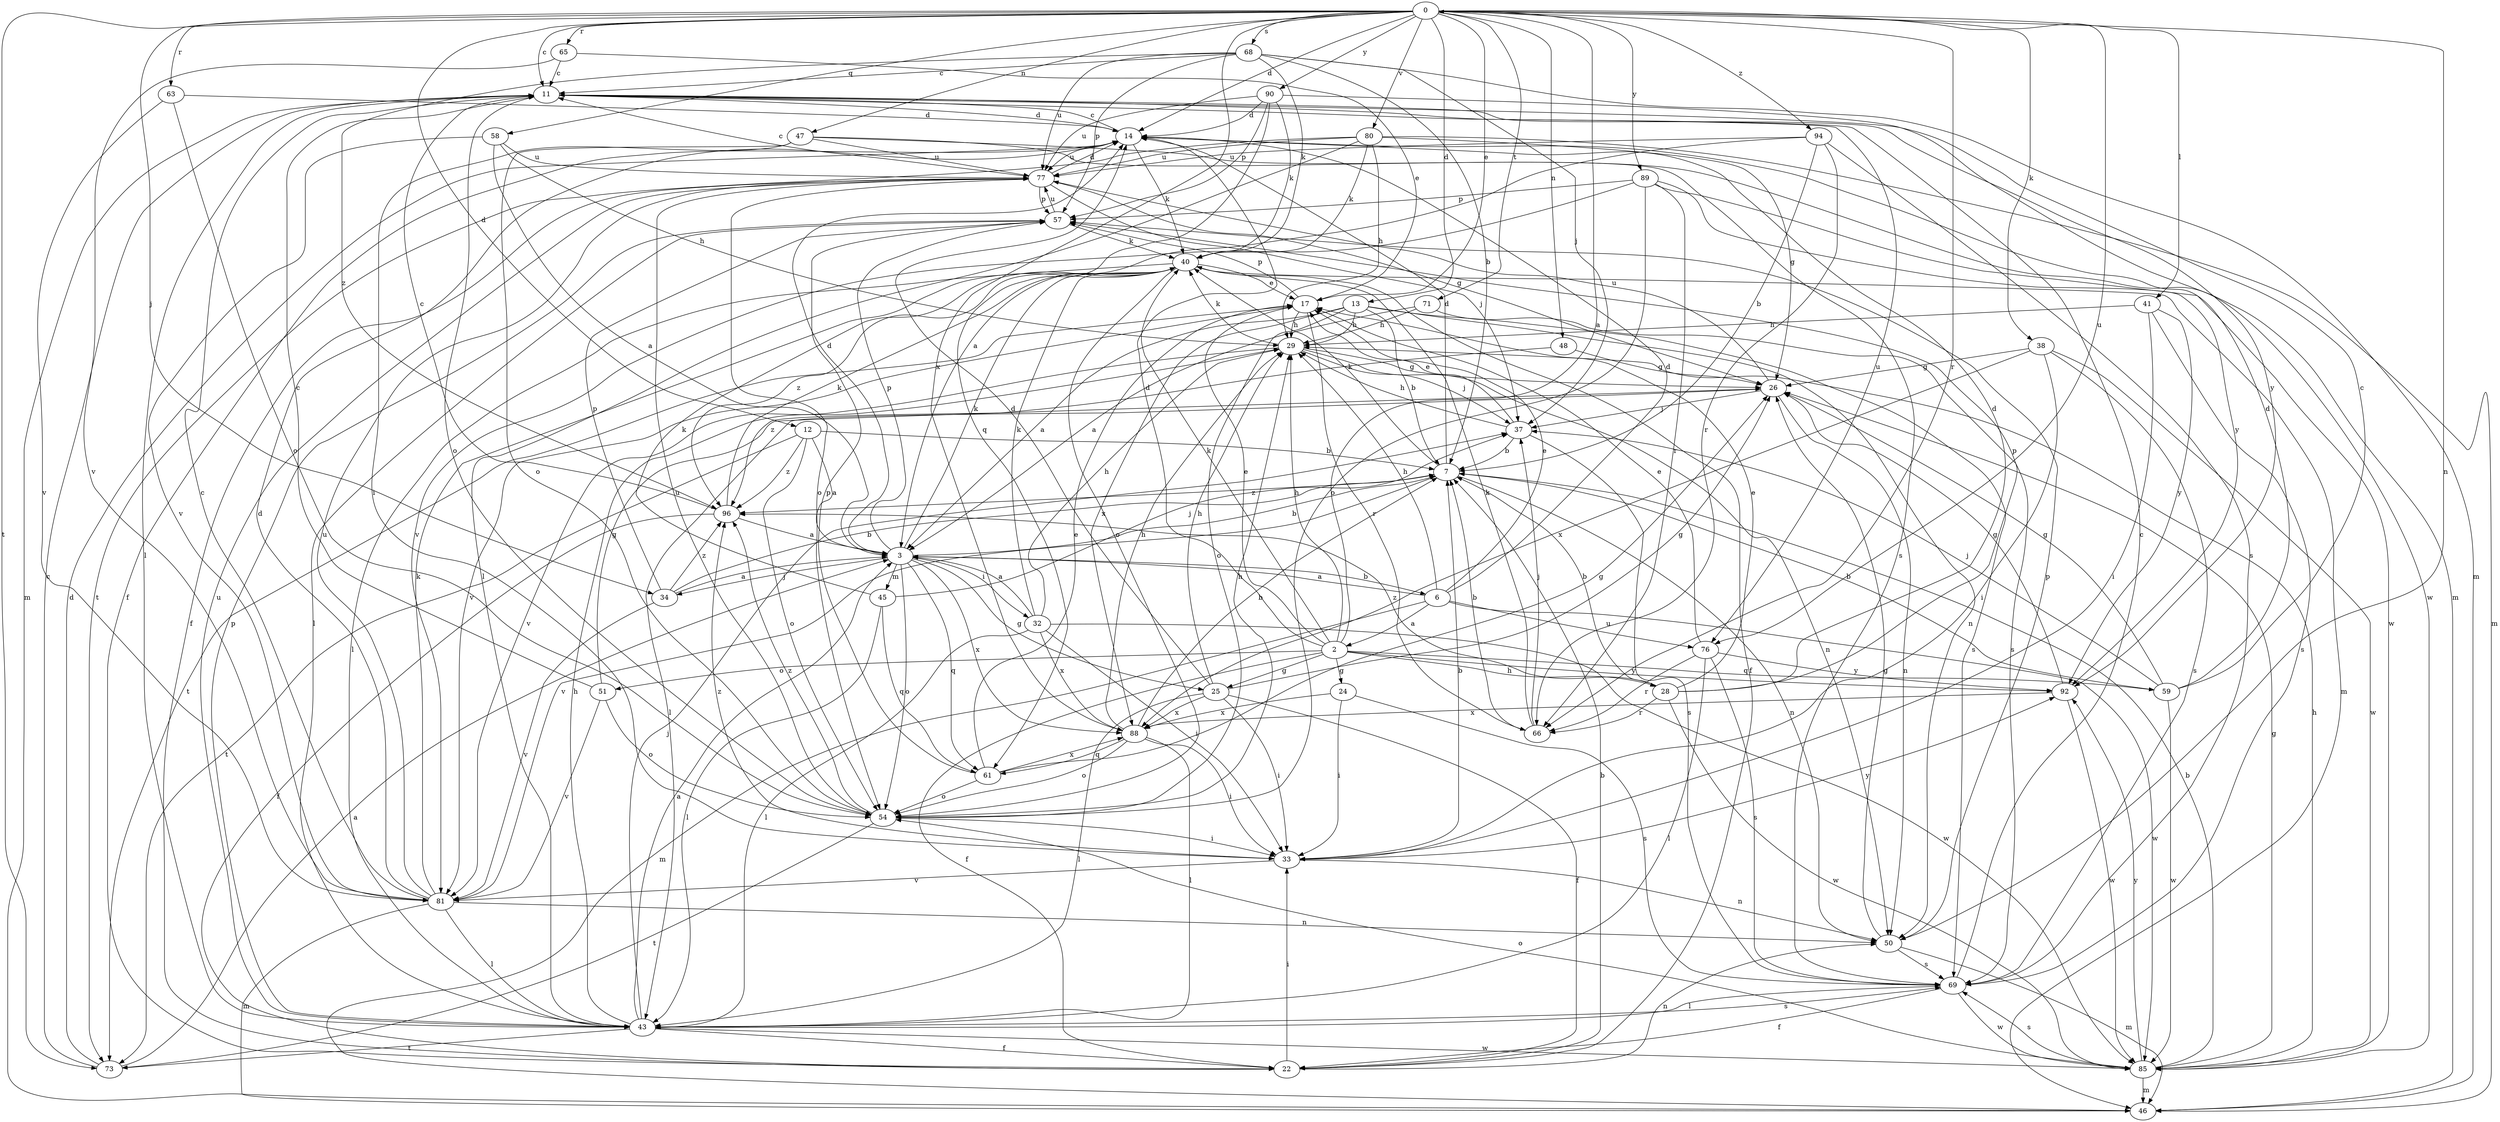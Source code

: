 strict digraph  {
0;
2;
3;
6;
7;
11;
12;
13;
14;
17;
22;
24;
25;
26;
28;
29;
32;
33;
34;
37;
38;
40;
41;
43;
45;
46;
47;
48;
50;
51;
54;
57;
58;
59;
61;
63;
65;
66;
68;
69;
71;
73;
76;
77;
80;
81;
85;
88;
89;
90;
92;
94;
96;
0 -> 11  [label=c];
0 -> 12  [label=d];
0 -> 13  [label=d];
0 -> 14  [label=d];
0 -> 17  [label=e];
0 -> 34  [label=j];
0 -> 38  [label=k];
0 -> 41  [label=l];
0 -> 47  [label=n];
0 -> 48  [label=n];
0 -> 50  [label=n];
0 -> 58  [label=q];
0 -> 63  [label=r];
0 -> 65  [label=r];
0 -> 66  [label=r];
0 -> 68  [label=s];
0 -> 71  [label=t];
0 -> 73  [label=t];
0 -> 76  [label=u];
0 -> 80  [label=v];
0 -> 88  [label=x];
0 -> 89  [label=y];
0 -> 90  [label=y];
0 -> 94  [label=z];
2 -> 0  [label=a];
2 -> 14  [label=d];
2 -> 17  [label=e];
2 -> 22  [label=f];
2 -> 24  [label=g];
2 -> 25  [label=g];
2 -> 28  [label=h];
2 -> 29  [label=h];
2 -> 40  [label=k];
2 -> 51  [label=o];
2 -> 59  [label=q];
2 -> 92  [label=y];
3 -> 6  [label=b];
3 -> 7  [label=b];
3 -> 14  [label=d];
3 -> 25  [label=g];
3 -> 32  [label=i];
3 -> 34  [label=j];
3 -> 40  [label=k];
3 -> 45  [label=m];
3 -> 54  [label=o];
3 -> 57  [label=p];
3 -> 61  [label=q];
3 -> 88  [label=x];
6 -> 2  [label=a];
6 -> 3  [label=a];
6 -> 14  [label=d];
6 -> 17  [label=e];
6 -> 29  [label=h];
6 -> 46  [label=m];
6 -> 76  [label=u];
6 -> 85  [label=w];
7 -> 14  [label=d];
7 -> 40  [label=k];
7 -> 50  [label=n];
7 -> 81  [label=v];
7 -> 96  [label=z];
11 -> 14  [label=d];
11 -> 43  [label=l];
11 -> 46  [label=m];
11 -> 54  [label=o];
11 -> 76  [label=u];
11 -> 92  [label=y];
12 -> 3  [label=a];
12 -> 7  [label=b];
12 -> 54  [label=o];
12 -> 73  [label=t];
12 -> 96  [label=z];
13 -> 3  [label=a];
13 -> 7  [label=b];
13 -> 29  [label=h];
13 -> 50  [label=n];
13 -> 54  [label=o];
13 -> 69  [label=s];
13 -> 88  [label=x];
14 -> 11  [label=c];
14 -> 22  [label=f];
14 -> 40  [label=k];
14 -> 77  [label=u];
17 -> 29  [label=h];
17 -> 57  [label=p];
17 -> 66  [label=r];
17 -> 73  [label=t];
17 -> 81  [label=v];
22 -> 7  [label=b];
22 -> 33  [label=i];
22 -> 50  [label=n];
24 -> 33  [label=i];
24 -> 69  [label=s];
24 -> 88  [label=x];
25 -> 14  [label=d];
25 -> 22  [label=f];
25 -> 26  [label=g];
25 -> 29  [label=h];
25 -> 33  [label=i];
25 -> 43  [label=l];
25 -> 88  [label=x];
26 -> 37  [label=j];
26 -> 43  [label=l];
26 -> 50  [label=n];
26 -> 77  [label=u];
28 -> 7  [label=b];
28 -> 14  [label=d];
28 -> 17  [label=e];
28 -> 57  [label=p];
28 -> 66  [label=r];
28 -> 85  [label=w];
28 -> 96  [label=z];
29 -> 26  [label=g];
29 -> 37  [label=j];
29 -> 40  [label=k];
29 -> 50  [label=n];
29 -> 81  [label=v];
32 -> 3  [label=a];
32 -> 29  [label=h];
32 -> 33  [label=i];
32 -> 40  [label=k];
32 -> 43  [label=l];
32 -> 85  [label=w];
32 -> 88  [label=x];
33 -> 7  [label=b];
33 -> 50  [label=n];
33 -> 81  [label=v];
33 -> 92  [label=y];
33 -> 96  [label=z];
34 -> 3  [label=a];
34 -> 7  [label=b];
34 -> 57  [label=p];
34 -> 81  [label=v];
34 -> 96  [label=z];
37 -> 7  [label=b];
37 -> 17  [label=e];
37 -> 29  [label=h];
37 -> 69  [label=s];
38 -> 26  [label=g];
38 -> 33  [label=i];
38 -> 69  [label=s];
38 -> 85  [label=w];
38 -> 88  [label=x];
40 -> 17  [label=e];
40 -> 22  [label=f];
40 -> 43  [label=l];
40 -> 46  [label=m];
40 -> 54  [label=o];
40 -> 96  [label=z];
41 -> 29  [label=h];
41 -> 33  [label=i];
41 -> 69  [label=s];
41 -> 92  [label=y];
43 -> 3  [label=a];
43 -> 22  [label=f];
43 -> 29  [label=h];
43 -> 37  [label=j];
43 -> 57  [label=p];
43 -> 69  [label=s];
43 -> 73  [label=t];
43 -> 77  [label=u];
43 -> 85  [label=w];
45 -> 37  [label=j];
45 -> 40  [label=k];
45 -> 43  [label=l];
45 -> 61  [label=q];
47 -> 33  [label=i];
47 -> 54  [label=o];
47 -> 69  [label=s];
47 -> 77  [label=u];
47 -> 85  [label=w];
48 -> 26  [label=g];
48 -> 96  [label=z];
50 -> 26  [label=g];
50 -> 46  [label=m];
50 -> 57  [label=p];
50 -> 69  [label=s];
51 -> 11  [label=c];
51 -> 26  [label=g];
51 -> 54  [label=o];
51 -> 81  [label=v];
54 -> 29  [label=h];
54 -> 33  [label=i];
54 -> 73  [label=t];
54 -> 77  [label=u];
54 -> 96  [label=z];
57 -> 40  [label=k];
57 -> 43  [label=l];
57 -> 77  [label=u];
58 -> 3  [label=a];
58 -> 29  [label=h];
58 -> 77  [label=u];
58 -> 81  [label=v];
59 -> 7  [label=b];
59 -> 11  [label=c];
59 -> 14  [label=d];
59 -> 26  [label=g];
59 -> 37  [label=j];
59 -> 85  [label=w];
61 -> 17  [label=e];
61 -> 26  [label=g];
61 -> 54  [label=o];
61 -> 57  [label=p];
61 -> 88  [label=x];
63 -> 14  [label=d];
63 -> 54  [label=o];
63 -> 81  [label=v];
65 -> 11  [label=c];
65 -> 17  [label=e];
65 -> 81  [label=v];
66 -> 7  [label=b];
66 -> 37  [label=j];
66 -> 40  [label=k];
68 -> 7  [label=b];
68 -> 11  [label=c];
68 -> 37  [label=j];
68 -> 40  [label=k];
68 -> 46  [label=m];
68 -> 57  [label=p];
68 -> 77  [label=u];
68 -> 96  [label=z];
69 -> 11  [label=c];
69 -> 22  [label=f];
69 -> 43  [label=l];
69 -> 85  [label=w];
71 -> 3  [label=a];
71 -> 29  [label=h];
71 -> 69  [label=s];
73 -> 3  [label=a];
73 -> 11  [label=c];
73 -> 14  [label=d];
76 -> 17  [label=e];
76 -> 43  [label=l];
76 -> 66  [label=r];
76 -> 69  [label=s];
76 -> 92  [label=y];
77 -> 11  [label=c];
77 -> 14  [label=d];
77 -> 22  [label=f];
77 -> 26  [label=g];
77 -> 37  [label=j];
77 -> 54  [label=o];
77 -> 57  [label=p];
80 -> 26  [label=g];
80 -> 29  [label=h];
80 -> 40  [label=k];
80 -> 43  [label=l];
80 -> 46  [label=m];
80 -> 73  [label=t];
80 -> 77  [label=u];
81 -> 11  [label=c];
81 -> 14  [label=d];
81 -> 40  [label=k];
81 -> 43  [label=l];
81 -> 46  [label=m];
81 -> 50  [label=n];
81 -> 77  [label=u];
85 -> 7  [label=b];
85 -> 26  [label=g];
85 -> 29  [label=h];
85 -> 46  [label=m];
85 -> 54  [label=o];
85 -> 69  [label=s];
85 -> 92  [label=y];
88 -> 7  [label=b];
88 -> 29  [label=h];
88 -> 33  [label=i];
88 -> 43  [label=l];
88 -> 54  [label=o];
88 -> 61  [label=q];
89 -> 54  [label=o];
89 -> 57  [label=p];
89 -> 66  [label=r];
89 -> 81  [label=v];
89 -> 85  [label=w];
89 -> 92  [label=y];
90 -> 14  [label=d];
90 -> 40  [label=k];
90 -> 46  [label=m];
90 -> 57  [label=p];
90 -> 61  [label=q];
90 -> 77  [label=u];
92 -> 26  [label=g];
92 -> 85  [label=w];
92 -> 88  [label=x];
94 -> 3  [label=a];
94 -> 7  [label=b];
94 -> 66  [label=r];
94 -> 69  [label=s];
94 -> 77  [label=u];
96 -> 3  [label=a];
96 -> 11  [label=c];
96 -> 22  [label=f];
96 -> 40  [label=k];
}
